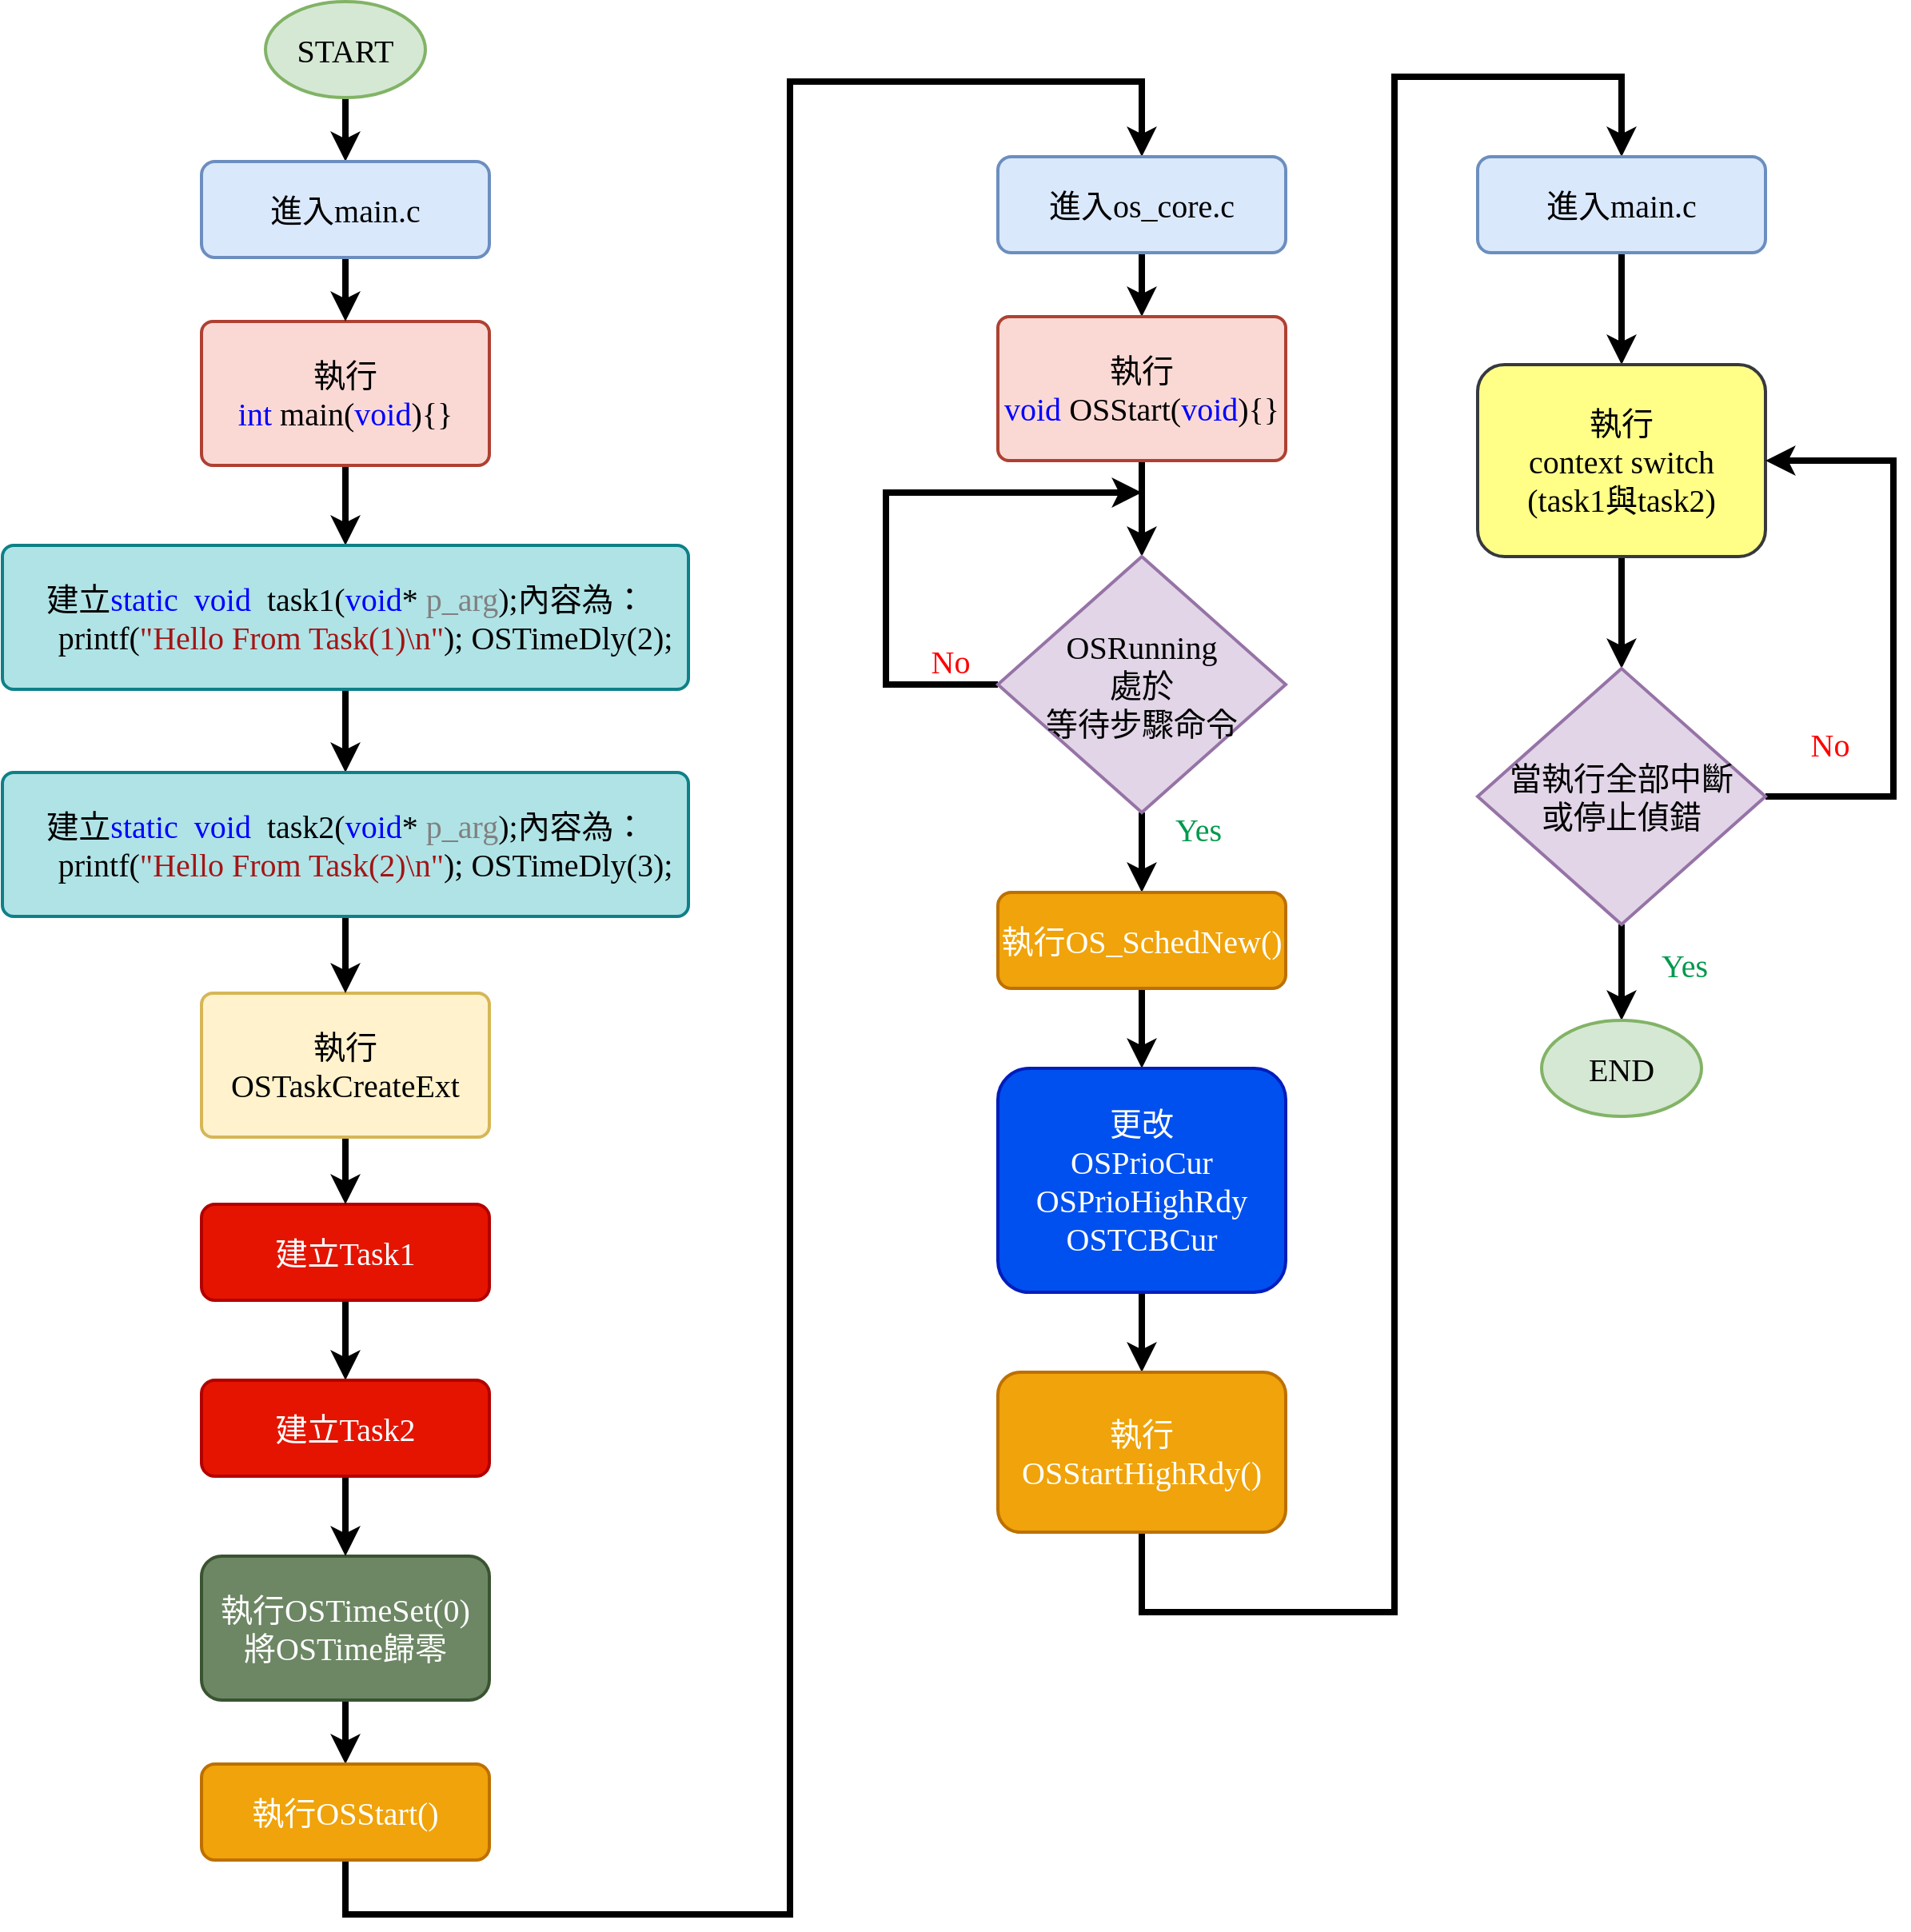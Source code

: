 <mxfile version="13.8.0" type="device"><diagram id="G4RdVbtpzeM-A4l6hQHB" name="Page-1"><mxGraphModel dx="2844" dy="1412" grid="1" gridSize="12" guides="1" tooltips="1" connect="1" arrows="1" fold="1" page="1" pageScale="1" pageWidth="3300" pageHeight="4681" math="0" shadow="0"><root><mxCell id="0"/><mxCell id="1" parent="0"/><mxCell id="0dIc6t2aIV586DTwRb9S-14" value="" style="edgeStyle=orthogonalEdgeStyle;rounded=0;orthogonalLoop=1;jettySize=auto;html=1;strokeWidth=4;fontSize=20;fontFamily=標楷體;" parent="1" source="0dIc6t2aIV586DTwRb9S-1" target="0dIc6t2aIV586DTwRb9S-11" edge="1"><mxGeometry relative="1" as="geometry"/></mxCell><mxCell id="0dIc6t2aIV586DTwRb9S-1" value="START" style="strokeWidth=2;html=1;shape=mxgraph.flowchart.start_1;whiteSpace=wrap;fontSize=20;fontFamily=標楷體;fillColor=#d5e8d4;strokeColor=#82b366;" parent="1" vertex="1"><mxGeometry x="440" y="100" width="100" height="60" as="geometry"/></mxCell><mxCell id="fVmtwIRQDTJ9CeW5RSgg-33" value="" style="edgeStyle=orthogonalEdgeStyle;rounded=0;orthogonalLoop=1;jettySize=auto;html=1;strokeWidth=4;" edge="1" parent="1" source="0dIc6t2aIV586DTwRb9S-2" target="fVmtwIRQDTJ9CeW5RSgg-10"><mxGeometry relative="1" as="geometry"/></mxCell><mxCell id="0dIc6t2aIV586DTwRb9S-2" value="執行&lt;br&gt;&lt;font color=&quot;#0000ff&quot;&gt;int&lt;/font&gt; main(&lt;font color=&quot;#0000ff&quot;&gt;void&lt;/font&gt;){}" style="rounded=1;whiteSpace=wrap;html=1;absoluteArcSize=1;arcSize=14;strokeWidth=2;fontSize=20;fontFamily=標楷體;fillColor=#fad9d5;strokeColor=#ae4132;" parent="1" vertex="1"><mxGeometry x="400" y="300" width="180" height="90" as="geometry"/></mxCell><mxCell id="fVmtwIRQDTJ9CeW5RSgg-2" value="" style="edgeStyle=orthogonalEdgeStyle;rounded=0;orthogonalLoop=1;jettySize=auto;html=1;strokeWidth=4;" edge="1" parent="1" source="0dIc6t2aIV586DTwRb9S-4" target="fVmtwIRQDTJ9CeW5RSgg-1"><mxGeometry relative="1" as="geometry"/></mxCell><mxCell id="0dIc6t2aIV586DTwRb9S-4" value="建立Task1" style="whiteSpace=wrap;html=1;rounded=1;fontSize=20;strokeWidth=2;arcSize=14;fontFamily=標楷體;fillColor=#e51400;strokeColor=#B20000;fontColor=#ffffff;" parent="1" vertex="1"><mxGeometry x="400" y="852" width="180" height="60" as="geometry"/></mxCell><mxCell id="0dIc6t2aIV586DTwRb9S-9" value="" style="edgeStyle=orthogonalEdgeStyle;rounded=0;orthogonalLoop=1;jettySize=auto;html=1;strokeWidth=4;fontSize=20;fontFamily=標楷體;" parent="1" source="0dIc6t2aIV586DTwRb9S-6" target="0dIc6t2aIV586DTwRb9S-8" edge="1"><mxGeometry relative="1" as="geometry"/></mxCell><mxCell id="0dIc6t2aIV586DTwRb9S-6" value="執行OSTimeSet(0)&lt;br&gt;將OSTime歸零" style="whiteSpace=wrap;html=1;rounded=1;fontSize=20;strokeWidth=2;arcSize=14;fontFamily=標楷體;fillColor=#6d8764;strokeColor=#3A5431;fontColor=#ffffff;" parent="1" vertex="1"><mxGeometry x="400" y="1072" width="180" height="90" as="geometry"/></mxCell><mxCell id="0dIc6t2aIV586DTwRb9S-16" style="edgeStyle=orthogonalEdgeStyle;rounded=0;orthogonalLoop=1;jettySize=auto;html=1;entryX=0.5;entryY=0;entryDx=0;entryDy=0;strokeWidth=4;fontSize=20;fontFamily=標楷體;" parent="1" source="0dIc6t2aIV586DTwRb9S-8" target="0dIc6t2aIV586DTwRb9S-15" edge="1"><mxGeometry relative="1" as="geometry"><Array as="points"><mxPoint x="490" y="1296"/><mxPoint x="768" y="1296"/><mxPoint x="768" y="150"/><mxPoint x="988" y="150"/></Array></mxGeometry></mxCell><mxCell id="0dIc6t2aIV586DTwRb9S-8" value="執行OSStart()" style="whiteSpace=wrap;html=1;rounded=1;fontSize=20;strokeWidth=2;arcSize=14;fontFamily=標楷體;fillColor=#f0a30a;strokeColor=#BD7000;fontColor=#ffffff;" parent="1" vertex="1"><mxGeometry x="400" y="1202" width="180" height="60" as="geometry"/></mxCell><mxCell id="0dIc6t2aIV586DTwRb9S-13" value="" style="edgeStyle=orthogonalEdgeStyle;rounded=0;orthogonalLoop=1;jettySize=auto;html=1;strokeWidth=4;fontSize=20;fontFamily=標楷體;" parent="1" source="0dIc6t2aIV586DTwRb9S-11" target="0dIc6t2aIV586DTwRb9S-2" edge="1"><mxGeometry relative="1" as="geometry"/></mxCell><mxCell id="0dIc6t2aIV586DTwRb9S-11" value="進入main.c" style="whiteSpace=wrap;html=1;rounded=1;fontSize=20;strokeWidth=2;arcSize=14;fontFamily=標楷體;fillColor=#dae8fc;strokeColor=#6c8ebf;" parent="1" vertex="1"><mxGeometry x="400" y="200" width="180" height="60" as="geometry"/></mxCell><mxCell id="0dIc6t2aIV586DTwRb9S-18" value="" style="edgeStyle=orthogonalEdgeStyle;rounded=0;orthogonalLoop=1;jettySize=auto;html=1;strokeWidth=4;fontSize=20;fontFamily=標楷體;" parent="1" source="0dIc6t2aIV586DTwRb9S-15" target="0dIc6t2aIV586DTwRb9S-17" edge="1"><mxGeometry relative="1" as="geometry"/></mxCell><mxCell id="0dIc6t2aIV586DTwRb9S-15" value="進入os_core.c" style="whiteSpace=wrap;html=1;rounded=1;fontSize=20;strokeWidth=2;arcSize=14;fontFamily=標楷體;fillColor=#dae8fc;strokeColor=#6c8ebf;" parent="1" vertex="1"><mxGeometry x="898" y="197" width="180" height="60" as="geometry"/></mxCell><mxCell id="0dIc6t2aIV586DTwRb9S-20" value="" style="edgeStyle=orthogonalEdgeStyle;rounded=0;orthogonalLoop=1;jettySize=auto;html=1;strokeWidth=4;fontSize=20;fontFamily=標楷體;" parent="1" source="0dIc6t2aIV586DTwRb9S-17" target="0dIc6t2aIV586DTwRb9S-19" edge="1"><mxGeometry relative="1" as="geometry"/></mxCell><mxCell id="0dIc6t2aIV586DTwRb9S-17" value="執行&lt;br&gt;&lt;font color=&quot;#0000ff&quot;&gt;void&lt;/font&gt; OSStart(&lt;font color=&quot;#0000ff&quot;&gt;void&lt;/font&gt;){}" style="rounded=1;whiteSpace=wrap;html=1;absoluteArcSize=1;arcSize=14;strokeWidth=2;fontSize=20;fontFamily=標楷體;fillColor=#fad9d5;strokeColor=#ae4132;" parent="1" vertex="1"><mxGeometry x="898" y="297" width="180" height="90" as="geometry"/></mxCell><mxCell id="0dIc6t2aIV586DTwRb9S-22" style="edgeStyle=orthogonalEdgeStyle;rounded=0;orthogonalLoop=1;jettySize=auto;html=1;strokeWidth=4;fontSize=20;fontFamily=標楷體;" parent="1" source="0dIc6t2aIV586DTwRb9S-19" edge="1"><mxGeometry relative="1" as="geometry"><mxPoint x="988" y="407" as="targetPoint"/><Array as="points"><mxPoint x="828" y="527"/><mxPoint x="828" y="407"/></Array></mxGeometry></mxCell><mxCell id="0dIc6t2aIV586DTwRb9S-27" value="" style="edgeStyle=orthogonalEdgeStyle;rounded=0;orthogonalLoop=1;jettySize=auto;html=1;strokeWidth=4;fontSize=20;fontColor=#FF0000;fontFamily=標楷體;" parent="1" source="0dIc6t2aIV586DTwRb9S-19" target="0dIc6t2aIV586DTwRb9S-26" edge="1"><mxGeometry relative="1" as="geometry"/></mxCell><mxCell id="0dIc6t2aIV586DTwRb9S-19" value="OSRunning&lt;br&gt;處於&lt;br&gt;等待步驟命令" style="strokeWidth=2;html=1;shape=mxgraph.flowchart.decision;whiteSpace=wrap;fontSize=20;fontFamily=標楷體;fillColor=#e1d5e7;strokeColor=#9673a6;" parent="1" vertex="1"><mxGeometry x="898" y="447" width="180" height="160" as="geometry"/></mxCell><mxCell id="0dIc6t2aIV586DTwRb9S-23" value="No" style="text;html=1;align=center;verticalAlign=middle;resizable=0;points=[];autosize=1;fontSize=20;fontColor=#FF0000;fontFamily=標楷體;" parent="1" vertex="1"><mxGeometry x="848" y="497" width="40" height="30" as="geometry"/></mxCell><mxCell id="fVmtwIRQDTJ9CeW5RSgg-7" value="" style="edgeStyle=orthogonalEdgeStyle;rounded=0;orthogonalLoop=1;jettySize=auto;html=1;strokeWidth=4;" edge="1" parent="1" source="0dIc6t2aIV586DTwRb9S-26" target="0dIc6t2aIV586DTwRb9S-40"><mxGeometry relative="1" as="geometry"/></mxCell><mxCell id="0dIc6t2aIV586DTwRb9S-26" value="執行OS_SchedNew()" style="whiteSpace=wrap;html=1;rounded=1;fontSize=20;strokeWidth=2;arcSize=14;fontFamily=標楷體;fillColor=#f0a30a;strokeColor=#BD7000;fontColor=#ffffff;" parent="1" vertex="1"><mxGeometry x="898" y="657" width="180" height="60" as="geometry"/></mxCell><mxCell id="0dIc6t2aIV586DTwRb9S-28" value="&lt;font color=&quot;#00994d&quot;&gt;Yes&lt;/font&gt;" style="text;html=1;align=center;verticalAlign=middle;resizable=0;points=[];autosize=1;fontSize=20;fontColor=#FF0000;fontFamily=標楷體;" parent="1" vertex="1"><mxGeometry x="998" y="602" width="50" height="30" as="geometry"/></mxCell><mxCell id="0dIc6t2aIV586DTwRb9S-43" value="" style="edgeStyle=orthogonalEdgeStyle;rounded=0;orthogonalLoop=1;jettySize=auto;html=1;strokeWidth=4;fontSize=20;fontColor=#FF0000;" parent="1" source="0dIc6t2aIV586DTwRb9S-40" target="0dIc6t2aIV586DTwRb9S-42" edge="1"><mxGeometry relative="1" as="geometry"/></mxCell><mxCell id="0dIc6t2aIV586DTwRb9S-40" value="更改&lt;br&gt;OSPrioCur&lt;br&gt;OSPrioHighRdy&lt;br&gt;OSTCBCur" style="whiteSpace=wrap;html=1;rounded=1;fontSize=20;strokeWidth=2;arcSize=14;fontFamily=標楷體;fillColor=#0050ef;strokeColor=#001DBC;fontColor=#ffffff;" parent="1" vertex="1"><mxGeometry x="898" y="767" width="180" height="140" as="geometry"/></mxCell><mxCell id="fVmtwIRQDTJ9CeW5RSgg-9" style="edgeStyle=orthogonalEdgeStyle;rounded=0;orthogonalLoop=1;jettySize=auto;html=1;entryX=0.5;entryY=0;entryDx=0;entryDy=0;strokeWidth=4;" edge="1" parent="1" source="0dIc6t2aIV586DTwRb9S-42" target="0dIc6t2aIV586DTwRb9S-44"><mxGeometry relative="1" as="geometry"><Array as="points"><mxPoint x="988" y="1107"/><mxPoint x="1146" y="1107"/><mxPoint x="1146" y="147"/><mxPoint x="1288" y="147"/></Array></mxGeometry></mxCell><mxCell id="0dIc6t2aIV586DTwRb9S-42" value="執行OSStartHighRdy()" style="whiteSpace=wrap;html=1;rounded=1;fontSize=20;strokeWidth=2;arcSize=14;fontFamily=標楷體;fillColor=#f0a30a;strokeColor=#BD7000;fontColor=#ffffff;" parent="1" vertex="1"><mxGeometry x="898" y="957" width="180" height="100" as="geometry"/></mxCell><mxCell id="0dIc6t2aIV586DTwRb9S-47" value="" style="edgeStyle=orthogonalEdgeStyle;rounded=0;orthogonalLoop=1;jettySize=auto;html=1;strokeWidth=4;fontSize=20;fontColor=#FF0000;" parent="1" source="0dIc6t2aIV586DTwRb9S-44" target="0dIc6t2aIV586DTwRb9S-46" edge="1"><mxGeometry relative="1" as="geometry"/></mxCell><mxCell id="0dIc6t2aIV586DTwRb9S-44" value="進入main.c" style="whiteSpace=wrap;html=1;rounded=1;fontSize=20;strokeWidth=2;arcSize=14;fontFamily=標楷體;fillColor=#dae8fc;strokeColor=#6c8ebf;" parent="1" vertex="1"><mxGeometry x="1198" y="197" width="180" height="60" as="geometry"/></mxCell><mxCell id="fVmtwIRQDTJ9CeW5RSgg-21" value="" style="edgeStyle=orthogonalEdgeStyle;rounded=0;orthogonalLoop=1;jettySize=auto;html=1;strokeWidth=4;" edge="1" parent="1" source="0dIc6t2aIV586DTwRb9S-46" target="fVmtwIRQDTJ9CeW5RSgg-19"><mxGeometry relative="1" as="geometry"/></mxCell><mxCell id="0dIc6t2aIV586DTwRb9S-46" value="執行&lt;br&gt;context switch&lt;br&gt;(task1與task2)" style="whiteSpace=wrap;html=1;rounded=1;fontFamily=標楷體;fontSize=20;strokeColor=#36393d;strokeWidth=2;fillColor=#ffff88;arcSize=14;" parent="1" vertex="1"><mxGeometry x="1198" y="327" width="180" height="120" as="geometry"/></mxCell><mxCell id="fVmtwIRQDTJ9CeW5RSgg-3" style="edgeStyle=orthogonalEdgeStyle;rounded=0;orthogonalLoop=1;jettySize=auto;html=1;strokeWidth=4;" edge="1" parent="1" source="fVmtwIRQDTJ9CeW5RSgg-1" target="0dIc6t2aIV586DTwRb9S-6"><mxGeometry relative="1" as="geometry"/></mxCell><mxCell id="fVmtwIRQDTJ9CeW5RSgg-1" value="建立Task2" style="whiteSpace=wrap;html=1;rounded=1;fontSize=20;strokeWidth=2;arcSize=14;fontFamily=標楷體;fillColor=#e51400;strokeColor=#B20000;fontColor=#ffffff;" vertex="1" parent="1"><mxGeometry x="400" y="962" width="180" height="60" as="geometry"/></mxCell><mxCell id="fVmtwIRQDTJ9CeW5RSgg-31" value="" style="edgeStyle=orthogonalEdgeStyle;rounded=0;orthogonalLoop=1;jettySize=auto;html=1;strokeWidth=4;" edge="1" parent="1" source="fVmtwIRQDTJ9CeW5RSgg-4" target="0dIc6t2aIV586DTwRb9S-4"><mxGeometry relative="1" as="geometry"/></mxCell><mxCell id="fVmtwIRQDTJ9CeW5RSgg-4" value="執行&lt;span style=&quot;font-family: &amp;#34;times new roman&amp;#34; , serif ; text-indent: -18pt&quot;&gt;OSTaskCreateExt&lt;/span&gt;" style="rounded=1;whiteSpace=wrap;html=1;absoluteArcSize=1;arcSize=14;strokeWidth=2;fontSize=20;fontFamily=標楷體;fillColor=#fff2cc;strokeColor=#d6b656;" vertex="1" parent="1"><mxGeometry x="400" y="720" width="180" height="90" as="geometry"/></mxCell><mxCell id="fVmtwIRQDTJ9CeW5RSgg-35" value="" style="edgeStyle=orthogonalEdgeStyle;rounded=0;orthogonalLoop=1;jettySize=auto;html=1;strokeWidth=4;" edge="1" parent="1" source="fVmtwIRQDTJ9CeW5RSgg-10" target="fVmtwIRQDTJ9CeW5RSgg-34"><mxGeometry relative="1" as="geometry"/></mxCell><mxCell id="fVmtwIRQDTJ9CeW5RSgg-10" value="&lt;p class=&quot;MsoListParagraph&quot; style=&quot;margin-left: 18.0pt ; text-indent: -18.0pt&quot;&gt;建立&lt;span lang=&quot;EN-US&quot; style=&quot;font-family: &amp;#34;times new roman&amp;#34; , serif ; color: blue&quot;&gt;static&lt;/span&gt;&lt;span lang=&quot;EN-US&quot; style=&quot;font-family: &amp;#34;times new roman&amp;#34; , serif&quot;&gt;&amp;nbsp; &lt;/span&gt;&lt;span lang=&quot;EN-US&quot; style=&quot;font-family: &amp;#34;times new roman&amp;#34; , serif ; color: blue&quot;&gt;void&lt;/span&gt;&lt;span lang=&quot;EN-US&quot; style=&quot;font-family: &amp;#34;times new roman&amp;#34; , serif&quot;&gt;&amp;nbsp; task1(&lt;/span&gt;&lt;span lang=&quot;EN-US&quot; style=&quot;font-family: &amp;#34;times new roman&amp;#34; , serif ; color: blue&quot;&gt;void&lt;/span&gt;&lt;span lang=&quot;EN-US&quot; style=&quot;font-family: &amp;#34;times new roman&amp;#34; , serif&quot;&gt;* &lt;/span&gt;&lt;span lang=&quot;EN-US&quot; style=&quot;font-family: &amp;#34;times new roman&amp;#34; , serif ; color: gray&quot;&gt;p_arg&lt;/span&gt;&lt;span lang=&quot;EN-US&quot; style=&quot;font-family: &amp;#34;times new roman&amp;#34; , serif&quot;&gt;);&lt;/span&gt;&lt;span style=&quot;text-indent: -18pt&quot;&gt;內容為：&lt;/span&gt;&lt;span lang=&quot;EN-US&quot; style=&quot;text-indent: -18pt ; font-family: &amp;#34;times new roman&amp;#34; , serif&quot;&gt;printf(&lt;/span&gt;&lt;span lang=&quot;EN-US&quot; style=&quot;text-indent: -18pt ; font-family: &amp;#34;times new roman&amp;#34; , serif ; color: rgb(163 , 21 , 21)&quot;&gt;&quot;Hello From Task(1)\n&quot;&lt;/span&gt;&lt;span lang=&quot;EN-US&quot; style=&quot;text-indent: -18pt ; font-family: &amp;#34;times new roman&amp;#34; , serif&quot;&gt;);&amp;nbsp;&lt;/span&gt;&lt;span style=&quot;text-indent: -18pt ; font-family: &amp;#34;times new roman&amp;#34; , serif&quot;&gt;OSTimeDly(2);&lt;/span&gt;&lt;/p&gt;" style="rounded=1;whiteSpace=wrap;html=1;absoluteArcSize=1;arcSize=14;strokeWidth=2;fontSize=20;fontFamily=標楷體;fillColor=#b0e3e6;strokeColor=#0e8088;" vertex="1" parent="1"><mxGeometry x="275.5" y="440" width="429" height="90" as="geometry"/></mxCell><mxCell id="fVmtwIRQDTJ9CeW5RSgg-22" style="edgeStyle=orthogonalEdgeStyle;rounded=0;orthogonalLoop=1;jettySize=auto;html=1;entryX=1;entryY=0.5;entryDx=0;entryDy=0;strokeWidth=4;" edge="1" parent="1" source="fVmtwIRQDTJ9CeW5RSgg-19" target="0dIc6t2aIV586DTwRb9S-46"><mxGeometry relative="1" as="geometry"><Array as="points"><mxPoint x="1288" y="597"/><mxPoint x="1458" y="597"/><mxPoint x="1458" y="387"/></Array></mxGeometry></mxCell><mxCell id="fVmtwIRQDTJ9CeW5RSgg-26" value="" style="edgeStyle=orthogonalEdgeStyle;rounded=0;orthogonalLoop=1;jettySize=auto;html=1;strokeWidth=4;" edge="1" parent="1" source="fVmtwIRQDTJ9CeW5RSgg-19" target="fVmtwIRQDTJ9CeW5RSgg-25"><mxGeometry relative="1" as="geometry"/></mxCell><mxCell id="fVmtwIRQDTJ9CeW5RSgg-19" value="當執行全部中斷&lt;br&gt;或停止偵錯" style="strokeWidth=2;html=1;shape=mxgraph.flowchart.decision;whiteSpace=wrap;fontSize=20;fontFamily=標楷體;fillColor=#e1d5e7;strokeColor=#9673a6;" vertex="1" parent="1"><mxGeometry x="1198" y="517" width="180" height="160" as="geometry"/></mxCell><mxCell id="fVmtwIRQDTJ9CeW5RSgg-23" value="No" style="text;html=1;align=center;verticalAlign=middle;resizable=0;points=[];autosize=1;fontSize=20;fontColor=#FF0000;fontFamily=標楷體;" vertex="1" parent="1"><mxGeometry x="1398" y="549" width="40" height="30" as="geometry"/></mxCell><mxCell id="fVmtwIRQDTJ9CeW5RSgg-25" value="END" style="strokeWidth=2;html=1;shape=mxgraph.flowchart.start_1;whiteSpace=wrap;fontSize=20;fontFamily=標楷體;fillColor=#d5e8d4;strokeColor=#82b366;" vertex="1" parent="1"><mxGeometry x="1238" y="737" width="100" height="60" as="geometry"/></mxCell><mxCell id="fVmtwIRQDTJ9CeW5RSgg-28" value="&lt;font color=&quot;#00994d&quot;&gt;Yes&lt;/font&gt;" style="text;html=1;align=center;verticalAlign=middle;resizable=0;points=[];autosize=1;fontSize=20;fontColor=#FF0000;fontFamily=標楷體;" vertex="1" parent="1"><mxGeometry x="1302" y="687" width="50" height="30" as="geometry"/></mxCell><mxCell id="fVmtwIRQDTJ9CeW5RSgg-36" value="" style="edgeStyle=orthogonalEdgeStyle;rounded=0;orthogonalLoop=1;jettySize=auto;html=1;strokeWidth=4;" edge="1" parent="1" source="fVmtwIRQDTJ9CeW5RSgg-34" target="fVmtwIRQDTJ9CeW5RSgg-4"><mxGeometry relative="1" as="geometry"/></mxCell><mxCell id="fVmtwIRQDTJ9CeW5RSgg-34" value="&lt;p class=&quot;MsoListParagraph&quot; style=&quot;margin-left: 18.0pt ; text-indent: -18.0pt&quot;&gt;建立&lt;span lang=&quot;EN-US&quot; style=&quot;font-family: &amp;#34;times new roman&amp;#34; , serif ; color: blue&quot;&gt;static&lt;/span&gt;&lt;span lang=&quot;EN-US&quot; style=&quot;font-family: &amp;#34;times new roman&amp;#34; , serif&quot;&gt;&amp;nbsp; &lt;/span&gt;&lt;span lang=&quot;EN-US&quot; style=&quot;font-family: &amp;#34;times new roman&amp;#34; , serif ; color: blue&quot;&gt;void&lt;/span&gt;&lt;span lang=&quot;EN-US&quot; style=&quot;font-family: &amp;#34;times new roman&amp;#34; , serif&quot;&gt;&amp;nbsp; task2(&lt;/span&gt;&lt;span lang=&quot;EN-US&quot; style=&quot;font-family: &amp;#34;times new roman&amp;#34; , serif ; color: blue&quot;&gt;void&lt;/span&gt;&lt;span lang=&quot;EN-US&quot; style=&quot;font-family: &amp;#34;times new roman&amp;#34; , serif&quot;&gt;* &lt;/span&gt;&lt;span lang=&quot;EN-US&quot; style=&quot;font-family: &amp;#34;times new roman&amp;#34; , serif ; color: gray&quot;&gt;p_arg&lt;/span&gt;&lt;span lang=&quot;EN-US&quot; style=&quot;font-family: &amp;#34;times new roman&amp;#34; , serif&quot;&gt;);&lt;/span&gt;&lt;span style=&quot;text-indent: -18pt&quot;&gt;內容為：&lt;/span&gt;&lt;span lang=&quot;EN-US&quot; style=&quot;text-indent: -18pt ; font-family: &amp;#34;times new roman&amp;#34; , serif&quot;&gt;printf(&lt;/span&gt;&lt;span lang=&quot;EN-US&quot; style=&quot;text-indent: -18pt ; font-family: &amp;#34;times new roman&amp;#34; , serif ; color: rgb(163 , 21 , 21)&quot;&gt;&quot;Hello From Task(2)\n&quot;&lt;/span&gt;&lt;span lang=&quot;EN-US&quot; style=&quot;text-indent: -18pt ; font-family: &amp;#34;times new roman&amp;#34; , serif&quot;&gt;);&amp;nbsp;&lt;/span&gt;&lt;span style=&quot;text-indent: -18pt ; font-family: &amp;#34;times new roman&amp;#34; , serif&quot;&gt;OSTimeDly(3);&lt;/span&gt;&lt;/p&gt;" style="rounded=1;whiteSpace=wrap;html=1;absoluteArcSize=1;arcSize=14;strokeWidth=2;fontSize=20;fontFamily=標楷體;fillColor=#b0e3e6;strokeColor=#0e8088;" vertex="1" parent="1"><mxGeometry x="275.5" y="582" width="429" height="90" as="geometry"/></mxCell></root></mxGraphModel></diagram></mxfile>